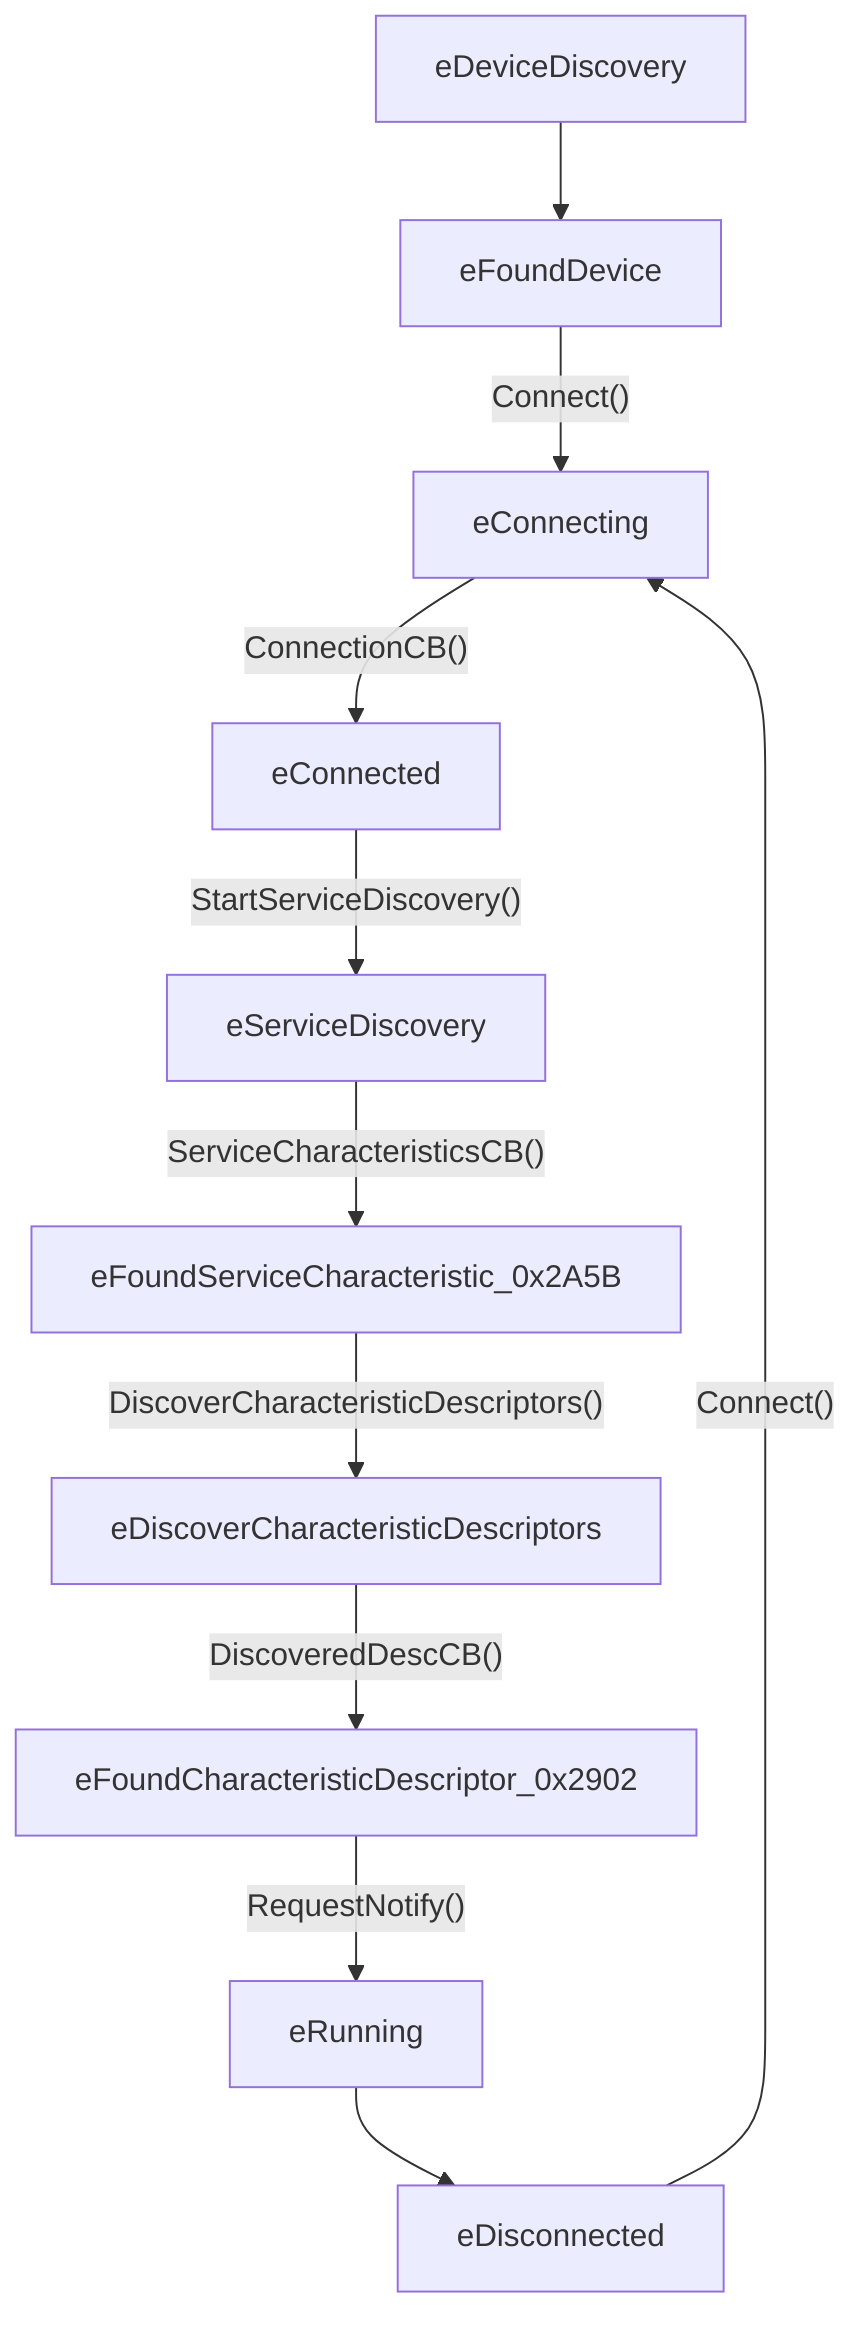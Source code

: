 graph TD
   	eDeviceDiscovery -->eFoundDevice
    eFoundDevice--"Connect()"-->eConnecting
    eConnecting--"ConnectionCB()"-->eConnected
    eConnected--"StartServiceDiscovery()"-->eServiceDiscovery
    eServiceDiscovery--"ServiceCharacteristicsCB()"-->eFoundServiceCharacteristic_0x2A5B
    eFoundServiceCharacteristic_0x2A5B--"DiscoverCharacteristicDescriptors()"-->eDiscoverCharacteristicDescriptors
    eDiscoverCharacteristicDescriptors--"DiscoveredDescCB()"-->eFoundCharacteristicDescriptor_0x2902
    eFoundCharacteristicDescriptor_0x2902--"RequestNotify()"-->eRunning
    eDisconnected--"Connect()"-->eConnecting
    eRunning-->eDisconnected